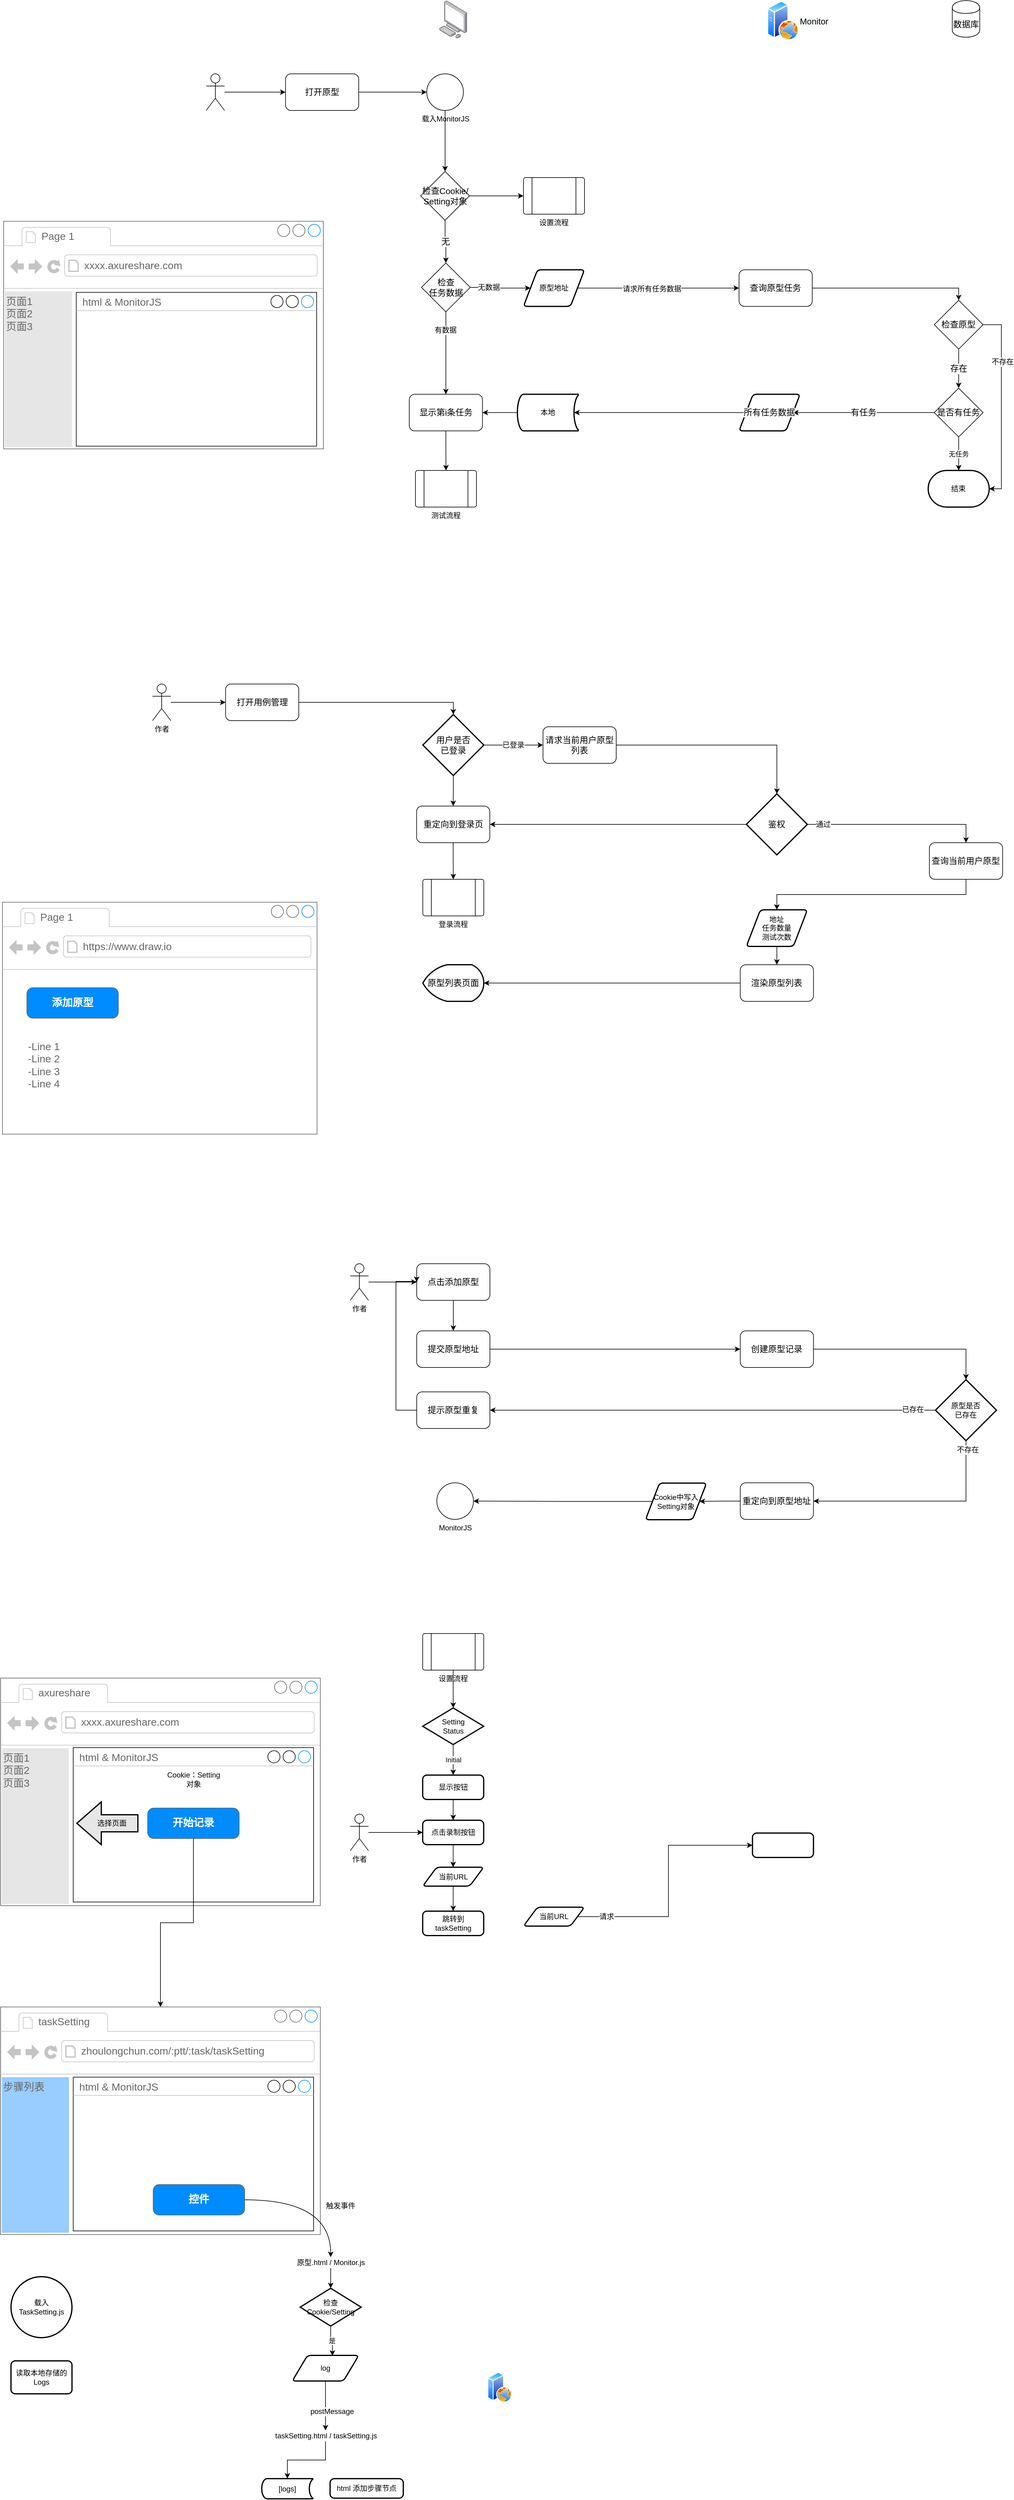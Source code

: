 <mxfile version="12.5.1" type="github">
  <diagram id="C5RBs43oDa-KdzZeNtuy" name="Page-1">
    <mxGraphModel dx="2191" dy="1253" grid="0" gridSize="10" guides="1" tooltips="1" connect="1" arrows="1" fold="1" page="0" pageScale="1" pageWidth="827" pageHeight="1169" math="0" shadow="0">
      <root>
        <mxCell id="WIyWlLk6GJQsqaUBKTNV-0"/>
        <mxCell id="WIyWlLk6GJQsqaUBKTNV-1" parent="WIyWlLk6GJQsqaUBKTNV-0"/>
        <mxCell id="ha692Ad3BDW9VeAkZd-o-27" value="无" style="edgeStyle=orthogonalEdgeStyle;rounded=0;orthogonalLoop=1;jettySize=auto;html=1;fontSize=14;verticalAlign=middle;exitX=0.5;exitY=1;exitDx=0;exitDy=0;entryX=0.5;entryY=0;entryDx=0;entryDy=0;" parent="WIyWlLk6GJQsqaUBKTNV-1" source="iFnzxoh912254irk8_Jz-30" target="ha692Ad3BDW9VeAkZd-o-42" edge="1">
          <mxGeometry relative="1" as="geometry">
            <mxPoint x="268" y="23" as="sourcePoint"/>
            <mxPoint x="448" y="40" as="targetPoint"/>
          </mxGeometry>
        </mxCell>
        <mxCell id="ha692Ad3BDW9VeAkZd-o-4" value="&lt;span style=&quot;white-space: normal ; background-color: rgb(248 , 249 , 250)&quot;&gt;Monitor&lt;/span&gt;" style="aspect=fixed;perimeter=ellipsePerimeter;html=1;align=left;shadow=0;dashed=0;spacingTop=3;image;image=img/lib/active_directory/web_server.svg;fontSize=14;labelPosition=right;verticalLabelPosition=middle;verticalAlign=middle;" parent="WIyWlLk6GJQsqaUBKTNV-1" vertex="1">
          <mxGeometry x="737.33" y="-310" width="52" height="65" as="geometry"/>
        </mxCell>
        <mxCell id="pKIPVdCca8L_tUWAXEWJ-16" style="edgeStyle=orthogonalEdgeStyle;rounded=0;orthogonalLoop=1;jettySize=auto;html=1;entryX=0;entryY=0.5;entryDx=0;entryDy=0;" parent="WIyWlLk6GJQsqaUBKTNV-1" source="ha692Ad3BDW9VeAkZd-o-7" target="ha692Ad3BDW9VeAkZd-o-34" edge="1">
          <mxGeometry relative="1" as="geometry"/>
        </mxCell>
        <mxCell id="ha692Ad3BDW9VeAkZd-o-7" value="" style="shape=umlActor;verticalLabelPosition=middle;labelBackgroundColor=#ffffff;verticalAlign=middle;html=1;outlineConnect=0;fontSize=14;align=left;labelPosition=right;" parent="WIyWlLk6GJQsqaUBKTNV-1" vertex="1">
          <mxGeometry x="-182" y="-190" width="30" height="60" as="geometry"/>
        </mxCell>
        <mxCell id="ha692Ad3BDW9VeAkZd-o-9" value="" style="points=[];aspect=fixed;html=1;align=center;shadow=0;dashed=0;image;image=img/lib/allied_telesis/computer_and_terminals/Personal_Computer.svg;fontSize=14;" parent="WIyWlLk6GJQsqaUBKTNV-1" vertex="1">
          <mxGeometry x="200" y="-310" width="45.6" height="61.8" as="geometry"/>
        </mxCell>
        <mxCell id="ha692Ad3BDW9VeAkZd-o-34" value="打开原型" style="rounded=1;whiteSpace=wrap;html=1;fontSize=14;align=center;" parent="WIyWlLk6GJQsqaUBKTNV-1" vertex="1">
          <mxGeometry x="-52" y="-190" width="120" height="60" as="geometry"/>
        </mxCell>
        <mxCell id="ha692Ad3BDW9VeAkZd-o-39" value="数据库" style="shape=cylinder;whiteSpace=wrap;html=1;boundedLbl=1;backgroundOutline=1;fontSize=14;align=center;" parent="WIyWlLk6GJQsqaUBKTNV-1" vertex="1">
          <mxGeometry x="1040.83" y="-310" width="45" height="60" as="geometry"/>
        </mxCell>
        <mxCell id="ha692Ad3BDW9VeAkZd-o-43" style="edgeStyle=orthogonalEdgeStyle;rounded=0;orthogonalLoop=1;jettySize=auto;html=1;fontSize=14;entryX=0;entryY=0.5;entryDx=0;entryDy=0;" parent="WIyWlLk6GJQsqaUBKTNV-1" source="ha692Ad3BDW9VeAkZd-o-42" target="pKIPVdCca8L_tUWAXEWJ-33" edge="1">
          <mxGeometry relative="1" as="geometry">
            <mxPoint x="317.706" y="159.941" as="targetPoint"/>
          </mxGeometry>
        </mxCell>
        <mxCell id="f4U-aHSmspJ2yvDxJjVy-3" value="无数据" style="text;html=1;align=center;verticalAlign=middle;resizable=0;points=[];labelBackgroundColor=#ffffff;" parent="ha692Ad3BDW9VeAkZd-o-43" vertex="1" connectable="0">
          <mxGeometry x="-0.888" y="3" relative="1" as="geometry">
            <mxPoint x="24.2" y="2.67" as="offset"/>
          </mxGeometry>
        </mxCell>
        <mxCell id="ha692Ad3BDW9VeAkZd-o-62" style="edgeStyle=orthogonalEdgeStyle;rounded=0;orthogonalLoop=1;jettySize=auto;html=1;exitX=0.5;exitY=1;exitDx=0;exitDy=0;entryX=0.5;entryY=0;entryDx=0;entryDy=0;fontSize=14;" parent="WIyWlLk6GJQsqaUBKTNV-1" source="ha692Ad3BDW9VeAkZd-o-42" target="ha692Ad3BDW9VeAkZd-o-59" edge="1">
          <mxGeometry relative="1" as="geometry"/>
        </mxCell>
        <mxCell id="f4U-aHSmspJ2yvDxJjVy-4" value="有数据" style="text;html=1;align=center;verticalAlign=middle;resizable=0;points=[];labelBackgroundColor=#ffffff;" parent="ha692Ad3BDW9VeAkZd-o-62" vertex="1" connectable="0">
          <mxGeometry x="-0.862" y="-2" relative="1" as="geometry">
            <mxPoint x="1.15" y="20.12" as="offset"/>
          </mxGeometry>
        </mxCell>
        <mxCell id="ha692Ad3BDW9VeAkZd-o-42" value="&lt;span style=&quot;white-space: normal&quot;&gt;检查&lt;br&gt;任务数据&lt;br&gt;&lt;/span&gt;" style="rhombus;whiteSpace=wrap;html=1;fontSize=14;align=center;" parent="WIyWlLk6GJQsqaUBKTNV-1" vertex="1">
          <mxGeometry x="170.8" y="120" width="80" height="80" as="geometry"/>
        </mxCell>
        <mxCell id="ha692Ad3BDW9VeAkZd-o-52" style="edgeStyle=orthogonalEdgeStyle;rounded=0;orthogonalLoop=1;jettySize=auto;html=1;entryX=0.5;entryY=0;entryDx=0;entryDy=0;fontSize=14;" parent="WIyWlLk6GJQsqaUBKTNV-1" source="ha692Ad3BDW9VeAkZd-o-45" target="ha692Ad3BDW9VeAkZd-o-49" edge="1">
          <mxGeometry relative="1" as="geometry"/>
        </mxCell>
        <mxCell id="ha692Ad3BDW9VeAkZd-o-45" value="查询原型任务" style="rounded=1;whiteSpace=wrap;html=1;fontSize=14;align=center;" parent="WIyWlLk6GJQsqaUBKTNV-1" vertex="1">
          <mxGeometry x="691.33" y="131.1" width="120" height="60" as="geometry"/>
        </mxCell>
        <mxCell id="ha692Ad3BDW9VeAkZd-o-53" value="存在" style="edgeStyle=orthogonalEdgeStyle;rounded=0;orthogonalLoop=1;jettySize=auto;html=1;exitX=0.5;exitY=1;exitDx=0;exitDy=0;entryX=0.5;entryY=0;entryDx=0;entryDy=0;fontSize=14;" parent="WIyWlLk6GJQsqaUBKTNV-1" source="ha692Ad3BDW9VeAkZd-o-49" target="ha692Ad3BDW9VeAkZd-o-50" edge="1">
          <mxGeometry relative="1" as="geometry"/>
        </mxCell>
        <mxCell id="fBS3rx0IFL2aga8KmdfZ-6" style="edgeStyle=orthogonalEdgeStyle;rounded=0;orthogonalLoop=1;jettySize=auto;html=1;entryX=1;entryY=0.5;entryDx=0;entryDy=0;entryPerimeter=0;exitX=1;exitY=0.5;exitDx=0;exitDy=0;" parent="WIyWlLk6GJQsqaUBKTNV-1" source="ha692Ad3BDW9VeAkZd-o-49" target="fBS3rx0IFL2aga8KmdfZ-5" edge="1">
          <mxGeometry relative="1" as="geometry"/>
        </mxCell>
        <mxCell id="iFnzxoh912254irk8_Jz-45" value="不存在" style="text;html=1;align=center;verticalAlign=middle;resizable=0;points=[];;labelBackgroundColor=#ffffff;" parent="fBS3rx0IFL2aga8KmdfZ-6" vertex="1" connectable="0">
          <mxGeometry x="-0.432" y="1" relative="1" as="geometry">
            <mxPoint as="offset"/>
          </mxGeometry>
        </mxCell>
        <mxCell id="ha692Ad3BDW9VeAkZd-o-49" value="检查原型" style="rhombus;whiteSpace=wrap;html=1;fontSize=14;align=center;" parent="WIyWlLk6GJQsqaUBKTNV-1" vertex="1">
          <mxGeometry x="1011.33" y="181.1" width="80" height="80" as="geometry"/>
        </mxCell>
        <mxCell id="ha692Ad3BDW9VeAkZd-o-54" value="有任务" style="edgeStyle=orthogonalEdgeStyle;rounded=0;orthogonalLoop=1;jettySize=auto;html=1;exitX=0;exitY=0.5;exitDx=0;exitDy=0;fontSize=14;entryX=1;entryY=0.5;entryDx=0;entryDy=0;" parent="WIyWlLk6GJQsqaUBKTNV-1" source="ha692Ad3BDW9VeAkZd-o-50" target="f4U-aHSmspJ2yvDxJjVy-7" edge="1">
          <mxGeometry relative="1" as="geometry">
            <mxPoint x="308" y="300" as="targetPoint"/>
          </mxGeometry>
        </mxCell>
        <mxCell id="fBS3rx0IFL2aga8KmdfZ-1" value="无任务" style="edgeStyle=orthogonalEdgeStyle;rounded=0;orthogonalLoop=1;jettySize=auto;html=1;exitX=0.5;exitY=1;exitDx=0;exitDy=0;entryX=0.5;entryY=0;entryDx=0;entryDy=0;entryPerimeter=0;" parent="WIyWlLk6GJQsqaUBKTNV-1" source="ha692Ad3BDW9VeAkZd-o-50" target="fBS3rx0IFL2aga8KmdfZ-5" edge="1">
          <mxGeometry relative="1" as="geometry">
            <mxPoint x="1041.33" y="500" as="targetPoint"/>
          </mxGeometry>
        </mxCell>
        <mxCell id="ha692Ad3BDW9VeAkZd-o-50" value="是否有任务" style="rhombus;whiteSpace=wrap;html=1;fontSize=14;align=center;" parent="WIyWlLk6GJQsqaUBKTNV-1" vertex="1">
          <mxGeometry x="1011.33" y="325.1" width="80" height="80" as="geometry"/>
        </mxCell>
        <mxCell id="ha692Ad3BDW9VeAkZd-o-63" style="edgeStyle=orthogonalEdgeStyle;rounded=0;orthogonalLoop=1;jettySize=auto;html=1;entryX=1;entryY=0.5;entryDx=0;entryDy=0;fontSize=14;exitX=0;exitY=0.5;exitDx=0;exitDy=0;exitPerimeter=0;" parent="WIyWlLk6GJQsqaUBKTNV-1" source="onLGL_vs-H9XNe-iX79h-8" target="ha692Ad3BDW9VeAkZd-o-59" edge="1">
          <mxGeometry relative="1" as="geometry">
            <mxPoint x="318" y="365" as="sourcePoint"/>
          </mxGeometry>
        </mxCell>
        <mxCell id="f4U-aHSmspJ2yvDxJjVy-14" style="edgeStyle=orthogonalEdgeStyle;rounded=0;orthogonalLoop=1;jettySize=auto;html=1;exitX=0.5;exitY=1;exitDx=0;exitDy=0;entryX=0.5;entryY=0;entryDx=0;entryDy=0;" parent="WIyWlLk6GJQsqaUBKTNV-1" source="ha692Ad3BDW9VeAkZd-o-59" target="f4U-aHSmspJ2yvDxJjVy-13" edge="1">
          <mxGeometry relative="1" as="geometry"/>
        </mxCell>
        <mxCell id="ha692Ad3BDW9VeAkZd-o-59" value="显示第i条任务" style="rounded=1;whiteSpace=wrap;html=1;fontSize=14;align=center;" parent="WIyWlLk6GJQsqaUBKTNV-1" vertex="1">
          <mxGeometry x="150.8" y="335.1" width="120" height="60" as="geometry"/>
        </mxCell>
        <mxCell id="f4U-aHSmspJ2yvDxJjVy-9" style="edgeStyle=orthogonalEdgeStyle;rounded=0;orthogonalLoop=1;jettySize=auto;html=1;exitX=0;exitY=0.5;exitDx=0;exitDy=0;entryX=0.93;entryY=0.5;entryDx=0;entryDy=0;entryPerimeter=0;" parent="WIyWlLk6GJQsqaUBKTNV-1" source="f4U-aHSmspJ2yvDxJjVy-7" target="onLGL_vs-H9XNe-iX79h-8" edge="1">
          <mxGeometry relative="1" as="geometry"/>
        </mxCell>
        <mxCell id="f4U-aHSmspJ2yvDxJjVy-7" value="&lt;span style=&quot;font-size: 14px ; background-color: rgb(255 , 255 , 255)&quot;&gt;所有任务数据&lt;/span&gt;" style="shape=parallelogram;html=1;strokeWidth=2;perimeter=parallelogramPerimeter;whiteSpace=wrap;rounded=1;arcSize=12;size=0.23;" parent="WIyWlLk6GJQsqaUBKTNV-1" vertex="1">
          <mxGeometry x="691.33" y="335.1" width="100" height="60" as="geometry"/>
        </mxCell>
        <mxCell id="pKIPVdCca8L_tUWAXEWJ-22" style="edgeStyle=orthogonalEdgeStyle;rounded=0;orthogonalLoop=1;jettySize=auto;html=1;entryX=0.5;entryY=0;entryDx=0;entryDy=0;entryPerimeter=0;" parent="WIyWlLk6GJQsqaUBKTNV-1" source="f4U-aHSmspJ2yvDxJjVy-10" target="pKIPVdCca8L_tUWAXEWJ-21" edge="1">
          <mxGeometry relative="1" as="geometry"/>
        </mxCell>
        <mxCell id="f4U-aHSmspJ2yvDxJjVy-10" value="打开用例管理" style="rounded=1;whiteSpace=wrap;html=1;fontSize=14;align=center;" parent="WIyWlLk6GJQsqaUBKTNV-1" vertex="1">
          <mxGeometry x="-150.29" y="810" width="120" height="60" as="geometry"/>
        </mxCell>
        <mxCell id="f4U-aHSmspJ2yvDxJjVy-13" value="测试流程" style="verticalLabelPosition=bottom;verticalAlign=top;html=1;shape=process;whiteSpace=wrap;rounded=1;size=0.14;arcSize=6;" parent="WIyWlLk6GJQsqaUBKTNV-1" vertex="1">
          <mxGeometry x="161" y="460" width="100" height="60" as="geometry"/>
        </mxCell>
        <mxCell id="f4U-aHSmspJ2yvDxJjVy-29" style="edgeStyle=orthogonalEdgeStyle;rounded=0;orthogonalLoop=1;jettySize=auto;html=1;exitX=0.5;exitY=1;exitDx=0;exitDy=0;" parent="WIyWlLk6GJQsqaUBKTNV-1" source="f4U-aHSmspJ2yvDxJjVy-25" target="pKIPVdCca8L_tUWAXEWJ-31" edge="1">
          <mxGeometry relative="1" as="geometry">
            <mxPoint x="310" y="1210" as="targetPoint"/>
          </mxGeometry>
        </mxCell>
        <mxCell id="f4U-aHSmspJ2yvDxJjVy-25" value="查询当前用户原型" style="rounded=1;whiteSpace=wrap;html=1;fontSize=14;align=center;" parent="WIyWlLk6GJQsqaUBKTNV-1" vertex="1">
          <mxGeometry x="1003.33" y="1070" width="120" height="60" as="geometry"/>
        </mxCell>
        <mxCell id="onLGL_vs-H9XNe-iX79h-9" style="edgeStyle=orthogonalEdgeStyle;rounded=0;orthogonalLoop=1;jettySize=auto;html=1;exitX=0.5;exitY=1;exitDx=0;exitDy=0;entryX=0.5;entryY=0;entryDx=0;entryDy=0;" parent="WIyWlLk6GJQsqaUBKTNV-1" source="f4U-aHSmspJ2yvDxJjVy-33" target="fBS3rx0IFL2aga8KmdfZ-8" edge="1">
          <mxGeometry relative="1" as="geometry"/>
        </mxCell>
        <mxCell id="f4U-aHSmspJ2yvDxJjVy-33" value="点击添加原型" style="rounded=1;whiteSpace=wrap;html=1;fontSize=14;align=center;" parent="WIyWlLk6GJQsqaUBKTNV-1" vertex="1">
          <mxGeometry x="163" y="1760" width="120" height="60" as="geometry"/>
        </mxCell>
        <mxCell id="fBS3rx0IFL2aga8KmdfZ-5" value="结束" style="strokeWidth=2;html=1;shape=mxgraph.flowchart.terminator;whiteSpace=wrap;" parent="WIyWlLk6GJQsqaUBKTNV-1" vertex="1">
          <mxGeometry x="1001.33" y="460" width="100" height="60" as="geometry"/>
        </mxCell>
        <mxCell id="onLGL_vs-H9XNe-iX79h-5" style="edgeStyle=orthogonalEdgeStyle;rounded=0;orthogonalLoop=1;jettySize=auto;html=1;exitX=1;exitY=0.5;exitDx=0;exitDy=0;entryX=0;entryY=0.5;entryDx=0;entryDy=0;" parent="WIyWlLk6GJQsqaUBKTNV-1" source="fBS3rx0IFL2aga8KmdfZ-8" target="onLGL_vs-H9XNe-iX79h-0" edge="1">
          <mxGeometry relative="1" as="geometry"/>
        </mxCell>
        <mxCell id="fBS3rx0IFL2aga8KmdfZ-8" value="提交原型地址" style="rounded=1;whiteSpace=wrap;html=1;fontSize=14;align=center;" parent="WIyWlLk6GJQsqaUBKTNV-1" vertex="1">
          <mxGeometry x="163.0" y="1870" width="120" height="60" as="geometry"/>
        </mxCell>
        <mxCell id="fBS3rx0IFL2aga8KmdfZ-16" style="edgeStyle=orthogonalEdgeStyle;rounded=0;orthogonalLoop=1;jettySize=auto;html=1;exitX=1;exitY=0.5;exitDx=0;exitDy=0;exitPerimeter=0;entryX=0.5;entryY=0;entryDx=0;entryDy=0;" parent="WIyWlLk6GJQsqaUBKTNV-1" source="fBS3rx0IFL2aga8KmdfZ-12" target="f4U-aHSmspJ2yvDxJjVy-25" edge="1">
          <mxGeometry relative="1" as="geometry"/>
        </mxCell>
        <mxCell id="wMg9EtpL3d8pkcXZaLs--2" value="通过" style="text;html=1;align=center;verticalAlign=middle;resizable=0;points=[];labelBackgroundColor=#ffffff;" parent="fBS3rx0IFL2aga8KmdfZ-16" vertex="1" connectable="0">
          <mxGeometry x="-0.824" relative="1" as="geometry">
            <mxPoint as="offset"/>
          </mxGeometry>
        </mxCell>
        <mxCell id="pKIPVdCca8L_tUWAXEWJ-27" style="edgeStyle=orthogonalEdgeStyle;rounded=0;orthogonalLoop=1;jettySize=auto;html=1;entryX=1;entryY=0.5;entryDx=0;entryDy=0;" parent="WIyWlLk6GJQsqaUBKTNV-1" source="fBS3rx0IFL2aga8KmdfZ-12" target="Lr8koPdXjLGiwVd777_s-1" edge="1">
          <mxGeometry relative="1" as="geometry"/>
        </mxCell>
        <mxCell id="fBS3rx0IFL2aga8KmdfZ-12" value="&lt;span style=&quot;font-size: 14px ; white-space: normal&quot;&gt;鉴权&lt;/span&gt;" style="strokeWidth=2;html=1;shape=mxgraph.flowchart.decision;whiteSpace=wrap;" parent="WIyWlLk6GJQsqaUBKTNV-1" vertex="1">
          <mxGeometry x="703.33" y="990" width="100" height="100" as="geometry"/>
        </mxCell>
        <mxCell id="fBS3rx0IFL2aga8KmdfZ-17" value="登录流程" style="verticalLabelPosition=bottom;verticalAlign=top;html=1;shape=process;whiteSpace=wrap;rounded=1;size=0.14;arcSize=6;" parent="WIyWlLk6GJQsqaUBKTNV-1" vertex="1">
          <mxGeometry x="173" y="1130" width="100" height="60" as="geometry"/>
        </mxCell>
        <mxCell id="Lr8koPdXjLGiwVd777_s-0" style="edgeStyle=orthogonalEdgeStyle;rounded=0;orthogonalLoop=1;jettySize=auto;html=1;exitX=0;exitY=0.5;exitDx=0;exitDy=0;entryX=1;entryY=0.5;entryDx=0;entryDy=0;entryPerimeter=0;" parent="WIyWlLk6GJQsqaUBKTNV-1" source="pKIPVdCca8L_tUWAXEWJ-30" target="pKIPVdCca8L_tUWAXEWJ-29" edge="1">
          <mxGeometry relative="1" as="geometry"/>
        </mxCell>
        <mxCell id="Lr8koPdXjLGiwVd777_s-2" style="edgeStyle=orthogonalEdgeStyle;rounded=0;orthogonalLoop=1;jettySize=auto;html=1;exitX=0.5;exitY=1;exitDx=0;exitDy=0;entryX=0.5;entryY=0;entryDx=0;entryDy=0;" parent="WIyWlLk6GJQsqaUBKTNV-1" source="Lr8koPdXjLGiwVd777_s-1" target="fBS3rx0IFL2aga8KmdfZ-17" edge="1">
          <mxGeometry relative="1" as="geometry">
            <mxPoint x="223.176" y="1070.529" as="targetPoint"/>
          </mxGeometry>
        </mxCell>
        <mxCell id="Lr8koPdXjLGiwVd777_s-1" value="重定向到登录页" style="rounded=1;whiteSpace=wrap;html=1;fontSize=14;align=center;" parent="WIyWlLk6GJQsqaUBKTNV-1" vertex="1">
          <mxGeometry x="162.8" y="1010" width="120" height="60" as="geometry"/>
        </mxCell>
        <mxCell id="Lr8koPdXjLGiwVd777_s-4" style="edgeStyle=orthogonalEdgeStyle;rounded=0;orthogonalLoop=1;jettySize=auto;html=1;entryX=0;entryY=0.5;entryDx=0;entryDy=0;" parent="WIyWlLk6GJQsqaUBKTNV-1" source="Lr8koPdXjLGiwVd777_s-3" target="f4U-aHSmspJ2yvDxJjVy-10" edge="1">
          <mxGeometry relative="1" as="geometry"/>
        </mxCell>
        <mxCell id="Lr8koPdXjLGiwVd777_s-3" value="作者" style="shape=umlActor;verticalLabelPosition=bottom;labelBackgroundColor=#ffffff;verticalAlign=top;html=1;outlineConnect=0;" parent="WIyWlLk6GJQsqaUBKTNV-1" vertex="1">
          <mxGeometry x="-270" y="810" width="30" height="60" as="geometry"/>
        </mxCell>
        <mxCell id="Lr8koPdXjLGiwVd777_s-6" style="edgeStyle=orthogonalEdgeStyle;rounded=0;orthogonalLoop=1;jettySize=auto;html=1;entryX=0;entryY=0.5;entryDx=0;entryDy=0;" parent="WIyWlLk6GJQsqaUBKTNV-1" source="Lr8koPdXjLGiwVd777_s-5" target="f4U-aHSmspJ2yvDxJjVy-33" edge="1">
          <mxGeometry relative="1" as="geometry"/>
        </mxCell>
        <mxCell id="Lr8koPdXjLGiwVd777_s-5" value="作者" style="shape=umlActor;verticalLabelPosition=bottom;labelBackgroundColor=#ffffff;verticalAlign=top;html=1;outlineConnect=0;" parent="WIyWlLk6GJQsqaUBKTNV-1" vertex="1">
          <mxGeometry x="54" y="1760" width="30" height="60" as="geometry"/>
        </mxCell>
        <mxCell id="onLGL_vs-H9XNe-iX79h-4" style="edgeStyle=orthogonalEdgeStyle;rounded=0;orthogonalLoop=1;jettySize=auto;html=1;" parent="WIyWlLk6GJQsqaUBKTNV-1" source="onLGL_vs-H9XNe-iX79h-0" target="onLGL_vs-H9XNe-iX79h-3" edge="1">
          <mxGeometry relative="1" as="geometry"/>
        </mxCell>
        <mxCell id="onLGL_vs-H9XNe-iX79h-0" value="创建原型记录" style="rounded=1;whiteSpace=wrap;html=1;fontSize=14;align=center;" parent="WIyWlLk6GJQsqaUBKTNV-1" vertex="1">
          <mxGeometry x="693.33" y="1870" width="120" height="60" as="geometry"/>
        </mxCell>
        <mxCell id="pKIPVdCca8L_tUWAXEWJ-7" style="edgeStyle=orthogonalEdgeStyle;rounded=0;orthogonalLoop=1;jettySize=auto;html=1;entryX=1;entryY=0.5;entryDx=0;entryDy=0;entryPerimeter=0;" parent="WIyWlLk6GJQsqaUBKTNV-1" source="iFnzxoh912254irk8_Jz-49" target="iFnzxoh912254irk8_Jz-54" edge="1">
          <mxGeometry relative="1" as="geometry">
            <mxPoint x="262" y="2114" as="targetPoint"/>
          </mxGeometry>
        </mxCell>
        <mxCell id="onLGL_vs-H9XNe-iX79h-1" value="重定向到原型地址" style="rounded=1;whiteSpace=wrap;html=1;fontSize=14;align=center;" parent="WIyWlLk6GJQsqaUBKTNV-1" vertex="1">
          <mxGeometry x="693.33" y="2119" width="120" height="60" as="geometry"/>
        </mxCell>
        <mxCell id="onLGL_vs-H9XNe-iX79h-10" style="edgeStyle=orthogonalEdgeStyle;rounded=0;orthogonalLoop=1;jettySize=auto;html=1;exitX=0.5;exitY=1;exitDx=0;exitDy=0;exitPerimeter=0;entryX=1;entryY=0.5;entryDx=0;entryDy=0;" parent="WIyWlLk6GJQsqaUBKTNV-1" source="onLGL_vs-H9XNe-iX79h-3" target="onLGL_vs-H9XNe-iX79h-1" edge="1">
          <mxGeometry relative="1" as="geometry"/>
        </mxCell>
        <mxCell id="iFnzxoh912254irk8_Jz-65" value="不存在" style="text;html=1;align=center;verticalAlign=middle;resizable=0;points=[];;labelBackgroundColor=#ffffff;" parent="onLGL_vs-H9XNe-iX79h-10" vertex="1" connectable="0">
          <mxGeometry x="-0.916" y="2" relative="1" as="geometry">
            <mxPoint as="offset"/>
          </mxGeometry>
        </mxCell>
        <mxCell id="onLGL_vs-H9XNe-iX79h-11" style="edgeStyle=orthogonalEdgeStyle;rounded=0;orthogonalLoop=1;jettySize=auto;html=1;exitX=0;exitY=0.5;exitDx=0;exitDy=0;exitPerimeter=0;entryX=1;entryY=0.5;entryDx=0;entryDy=0;" parent="WIyWlLk6GJQsqaUBKTNV-1" source="onLGL_vs-H9XNe-iX79h-3" target="pKIPVdCca8L_tUWAXEWJ-0" edge="1">
          <mxGeometry relative="1" as="geometry">
            <mxPoint x="360" y="2050" as="targetPoint"/>
          </mxGeometry>
        </mxCell>
        <mxCell id="iFnzxoh912254irk8_Jz-63" value="已存在" style="text;html=1;align=center;verticalAlign=middle;resizable=0;points=[];;labelBackgroundColor=#ffffff;" parent="onLGL_vs-H9XNe-iX79h-11" vertex="1" connectable="0">
          <mxGeometry x="-0.67" y="2" relative="1" as="geometry">
            <mxPoint x="83" y="-3" as="offset"/>
          </mxGeometry>
        </mxCell>
        <mxCell id="onLGL_vs-H9XNe-iX79h-3" value="原型是否&lt;br&gt;已存在" style="strokeWidth=2;html=1;shape=mxgraph.flowchart.decision;whiteSpace=wrap;" parent="WIyWlLk6GJQsqaUBKTNV-1" vertex="1">
          <mxGeometry x="1013.33" y="1950" width="100" height="100" as="geometry"/>
        </mxCell>
        <mxCell id="onLGL_vs-H9XNe-iX79h-8" value="本地" style="strokeWidth=2;html=1;shape=mxgraph.flowchart.stored_data;whiteSpace=wrap;" parent="WIyWlLk6GJQsqaUBKTNV-1" vertex="1">
          <mxGeometry x="328" y="335.1" width="100" height="60" as="geometry"/>
        </mxCell>
        <mxCell id="iFnzxoh912254irk8_Jz-67" style="edgeStyle=orthogonalEdgeStyle;rounded=0;orthogonalLoop=1;jettySize=auto;html=1;entryX=0;entryY=0.5;entryDx=0;entryDy=0;" parent="WIyWlLk6GJQsqaUBKTNV-1" source="pKIPVdCca8L_tUWAXEWJ-0" target="f4U-aHSmspJ2yvDxJjVy-33" edge="1">
          <mxGeometry relative="1" as="geometry">
            <Array as="points">
              <mxPoint x="129" y="2000"/>
              <mxPoint x="129" y="1789"/>
            </Array>
          </mxGeometry>
        </mxCell>
        <mxCell id="pKIPVdCca8L_tUWAXEWJ-0" value="提示原型重复" style="rounded=1;whiteSpace=wrap;html=1;fontSize=14;align=center;" parent="WIyWlLk6GJQsqaUBKTNV-1" vertex="1">
          <mxGeometry x="163" y="1970" width="120" height="60" as="geometry"/>
        </mxCell>
        <mxCell id="pKIPVdCca8L_tUWAXEWJ-26" style="edgeStyle=orthogonalEdgeStyle;rounded=0;orthogonalLoop=1;jettySize=auto;html=1;exitX=1;exitY=0.5;exitDx=0;exitDy=0;entryX=0.5;entryY=0;entryDx=0;entryDy=0;entryPerimeter=0;" parent="WIyWlLk6GJQsqaUBKTNV-1" source="pKIPVdCca8L_tUWAXEWJ-17" target="fBS3rx0IFL2aga8KmdfZ-12" edge="1">
          <mxGeometry relative="1" as="geometry"/>
        </mxCell>
        <mxCell id="pKIPVdCca8L_tUWAXEWJ-17" value="请求当前用户原型列表" style="rounded=1;whiteSpace=wrap;html=1;fontSize=14;align=center;" parent="WIyWlLk6GJQsqaUBKTNV-1" vertex="1">
          <mxGeometry x="370" y="880" width="120" height="60" as="geometry"/>
        </mxCell>
        <mxCell id="pKIPVdCca8L_tUWAXEWJ-23" style="edgeStyle=orthogonalEdgeStyle;rounded=0;orthogonalLoop=1;jettySize=auto;html=1;exitX=1;exitY=0.5;exitDx=0;exitDy=0;exitPerimeter=0;entryX=0;entryY=0.5;entryDx=0;entryDy=0;" parent="WIyWlLk6GJQsqaUBKTNV-1" source="pKIPVdCca8L_tUWAXEWJ-21" target="pKIPVdCca8L_tUWAXEWJ-17" edge="1">
          <mxGeometry relative="1" as="geometry"/>
        </mxCell>
        <mxCell id="pKIPVdCca8L_tUWAXEWJ-24" value="已登录" style="text;html=1;align=center;verticalAlign=middle;resizable=0;points=[];labelBackgroundColor=#ffffff;" parent="pKIPVdCca8L_tUWAXEWJ-23" vertex="1" connectable="0">
          <mxGeometry x="0.171" relative="1" as="geometry">
            <mxPoint x="-9.71" y="-0.53" as="offset"/>
          </mxGeometry>
        </mxCell>
        <mxCell id="pKIPVdCca8L_tUWAXEWJ-25" style="edgeStyle=orthogonalEdgeStyle;rounded=0;orthogonalLoop=1;jettySize=auto;html=1;exitX=0.5;exitY=1;exitDx=0;exitDy=0;exitPerimeter=0;entryX=0.5;entryY=0;entryDx=0;entryDy=0;" parent="WIyWlLk6GJQsqaUBKTNV-1" source="pKIPVdCca8L_tUWAXEWJ-21" target="Lr8koPdXjLGiwVd777_s-1" edge="1">
          <mxGeometry relative="1" as="geometry"/>
        </mxCell>
        <mxCell id="pKIPVdCca8L_tUWAXEWJ-21" value="&lt;span style=&quot;font-size: 14px ; white-space: normal&quot;&gt;用户是否&lt;br&gt;已登录&lt;/span&gt;" style="strokeWidth=2;html=1;shape=mxgraph.flowchart.decision;whiteSpace=wrap;" parent="WIyWlLk6GJQsqaUBKTNV-1" vertex="1">
          <mxGeometry x="173" y="860" width="100" height="100" as="geometry"/>
        </mxCell>
        <mxCell id="pKIPVdCca8L_tUWAXEWJ-29" value="&lt;span style=&quot;font-size: 14px ; white-space: normal ; background-color: rgb(248 , 249 , 250)&quot;&gt;原型列表页面&lt;/span&gt;" style="strokeWidth=2;html=1;shape=mxgraph.flowchart.display;whiteSpace=wrap;rotation=0;" parent="WIyWlLk6GJQsqaUBKTNV-1" vertex="1">
          <mxGeometry x="173" y="1270" width="100" height="60" as="geometry"/>
        </mxCell>
        <mxCell id="pKIPVdCca8L_tUWAXEWJ-30" value="渲染原型列表" style="rounded=1;whiteSpace=wrap;html=1;fontSize=14;align=center;" parent="WIyWlLk6GJQsqaUBKTNV-1" vertex="1">
          <mxGeometry x="693.33" y="1270" width="120" height="60" as="geometry"/>
        </mxCell>
        <mxCell id="pKIPVdCca8L_tUWAXEWJ-32" value="" style="edgeStyle=orthogonalEdgeStyle;rounded=0;orthogonalLoop=1;jettySize=auto;html=1;" parent="WIyWlLk6GJQsqaUBKTNV-1" source="pKIPVdCca8L_tUWAXEWJ-31" target="pKIPVdCca8L_tUWAXEWJ-30" edge="1">
          <mxGeometry relative="1" as="geometry"/>
        </mxCell>
        <mxCell id="pKIPVdCca8L_tUWAXEWJ-31" value="地址&lt;br&gt;任务数量&lt;br&gt;测试次数" style="shape=parallelogram;html=1;strokeWidth=2;perimeter=parallelogramPerimeter;whiteSpace=wrap;rounded=1;arcSize=12;size=0.23;" parent="WIyWlLk6GJQsqaUBKTNV-1" vertex="1">
          <mxGeometry x="703.33" y="1180" width="100" height="60" as="geometry"/>
        </mxCell>
        <mxCell id="pKIPVdCca8L_tUWAXEWJ-35" style="edgeStyle=orthogonalEdgeStyle;rounded=0;orthogonalLoop=1;jettySize=auto;html=1;entryX=0;entryY=0.5;entryDx=0;entryDy=0;" parent="WIyWlLk6GJQsqaUBKTNV-1" source="pKIPVdCca8L_tUWAXEWJ-33" target="ha692Ad3BDW9VeAkZd-o-45" edge="1">
          <mxGeometry relative="1" as="geometry"/>
        </mxCell>
        <mxCell id="pKIPVdCca8L_tUWAXEWJ-36" value="请求所有任务数据" style="text;align=center;verticalAlign=middle;resizable=0;points=[];labelBackgroundColor=#ffffff;" parent="pKIPVdCca8L_tUWAXEWJ-35" vertex="1" connectable="0">
          <mxGeometry x="-0.446" y="1" relative="1" as="geometry">
            <mxPoint x="48.46" y="1.1" as="offset"/>
          </mxGeometry>
        </mxCell>
        <mxCell id="pKIPVdCca8L_tUWAXEWJ-33" value="原型地址" style="shape=parallelogram;html=1;strokeWidth=2;perimeter=parallelogramPerimeter;whiteSpace=wrap;rounded=1;arcSize=12;size=0.23;" parent="WIyWlLk6GJQsqaUBKTNV-1" vertex="1">
          <mxGeometry x="338" y="131.1" width="100" height="60" as="geometry"/>
        </mxCell>
        <mxCell id="iFnzxoh912254irk8_Jz-0" value="" style="strokeWidth=1;shadow=0;dashed=0;align=center;html=1;shape=mxgraph.mockup.containers.browserWindow;rSize=0;strokeColor=#666666;strokeColor2=#008cff;strokeColor3=#c4c4c4;mainText=,;recursiveResize=0;" parent="WIyWlLk6GJQsqaUBKTNV-1" vertex="1">
          <mxGeometry x="-519" y="2439" width="524" height="373" as="geometry"/>
        </mxCell>
        <mxCell id="iFnzxoh912254irk8_Jz-1" value="axureshare" style="strokeWidth=1;shadow=0;dashed=0;align=center;html=1;shape=mxgraph.mockup.containers.anchor;fontSize=17;fontColor=#666666;align=left;" parent="iFnzxoh912254irk8_Jz-0" vertex="1">
          <mxGeometry x="60" y="12" width="110" height="26" as="geometry"/>
        </mxCell>
        <mxCell id="iFnzxoh912254irk8_Jz-2" value="xxxx.axureshare.com" style="strokeWidth=1;shadow=0;dashed=0;align=center;html=1;shape=mxgraph.mockup.containers.anchor;rSize=0;fontSize=17;fontColor=#666666;align=left;" parent="iFnzxoh912254irk8_Jz-0" vertex="1">
          <mxGeometry x="130" y="60" width="248" height="25.79" as="geometry"/>
        </mxCell>
        <mxCell id="iFnzxoh912254irk8_Jz-8" value="页面1&lt;br&gt;页面2&lt;br&gt;页面3" style="strokeWidth=1;shadow=0;dashed=0;align=center;html=1;shape=mxgraph.mockup.text.bulletedList;textColor=#666666;mainText=,,,,;textSize=17;bulletStyle=none;strokeColor=none;fillColor=#E6E6E6;align=left;verticalAlign=top;fontSize=17;fontColor=#666666;" parent="iFnzxoh912254irk8_Jz-0" vertex="1">
          <mxGeometry x="2" y="115" width="110" height="255" as="geometry"/>
        </mxCell>
        <mxCell id="iFnzxoh912254irk8_Jz-68" value="html &amp;amp; MonitorJS" style="strokeWidth=1;shadow=0;dashed=0;align=center;html=1;shape=mxgraph.mockup.containers.window;align=left;verticalAlign=top;spacingLeft=8;strokeColor2=#008cff;strokeColor3=#c4c4c4;fontColor=#666666;mainText=;fontSize=17;labelBackgroundColor=none;fillColor=#FFFFFF;" parent="iFnzxoh912254irk8_Jz-0" vertex="1">
          <mxGeometry x="119" y="114" width="394" height="253" as="geometry"/>
        </mxCell>
        <mxCell id="iFnzxoh912254irk8_Jz-12" value="" style="verticalLabelPosition=bottom;verticalAlign=top;html=1;strokeWidth=2;shape=mxgraph.arrows2.arrow;dy=0.6;dx=40;notch=0;fillColor=#E6E6E6;rotation=-180;" parent="iFnzxoh912254irk8_Jz-0" vertex="1">
          <mxGeometry x="125" y="203" width="100" height="70" as="geometry"/>
        </mxCell>
        <mxCell id="iFnzxoh912254irk8_Jz-69" value="开始记录" style="strokeWidth=1;shadow=0;dashed=0;align=center;html=1;shape=mxgraph.mockup.buttons.button;strokeColor=#666666;fontColor=#ffffff;mainText=;buttonStyle=round;fontSize=17;fontStyle=1;fillColor=#008cff;whiteSpace=wrap;" parent="iFnzxoh912254irk8_Jz-0" vertex="1">
          <mxGeometry x="241" y="213" width="150" height="50" as="geometry"/>
        </mxCell>
        <mxCell id="iFnzxoh912254irk8_Jz-87" value="选择页面" style="text;html=1;align=center;verticalAlign=middle;resizable=0;points=[];;autosize=1;" parent="iFnzxoh912254irk8_Jz-0" vertex="1">
          <mxGeometry x="153" y="229" width="58" height="18" as="geometry"/>
        </mxCell>
        <mxCell id="kSCPA_SWxrOk31-2P-y3-11" value="Cookie：&lt;span style=&quot;white-space: normal&quot;&gt;Setting对象&lt;/span&gt;" style="text;html=1;align=center;verticalAlign=middle;resizable=0;points=[];autosize=1;" parent="iFnzxoh912254irk8_Jz-0" vertex="1">
          <mxGeometry x="255.5" y="157" width="121" height="18" as="geometry"/>
        </mxCell>
        <mxCell id="iFnzxoh912254irk8_Jz-16" value="" style="strokeWidth=1;shadow=0;dashed=0;align=center;html=1;shape=mxgraph.mockup.containers.browserWindow;rSize=0;strokeColor=#666666;strokeColor2=#008cff;strokeColor3=#c4c4c4;mainText=,;recursiveResize=0;fillColor=#FFFFFF;" parent="WIyWlLk6GJQsqaUBKTNV-1" vertex="1">
          <mxGeometry x="-516" y="1167.67" width="515.67" height="380" as="geometry"/>
        </mxCell>
        <mxCell id="iFnzxoh912254irk8_Jz-17" value="Page 1" style="strokeWidth=1;shadow=0;dashed=0;align=center;html=1;shape=mxgraph.mockup.containers.anchor;fontSize=17;fontColor=#666666;align=left;" parent="iFnzxoh912254irk8_Jz-16" vertex="1">
          <mxGeometry x="60" y="12" width="110" height="26" as="geometry"/>
        </mxCell>
        <mxCell id="iFnzxoh912254irk8_Jz-18" value="https://www.draw.io" style="strokeWidth=1;shadow=0;dashed=0;align=center;html=1;shape=mxgraph.mockup.containers.anchor;rSize=0;fontSize=17;fontColor=#666666;align=left;" parent="iFnzxoh912254irk8_Jz-16" vertex="1">
          <mxGeometry x="130" y="60" width="250" height="26" as="geometry"/>
        </mxCell>
        <mxCell id="iFnzxoh912254irk8_Jz-19" value="添加原型" style="strokeWidth=1;shadow=0;dashed=0;align=center;html=1;shape=mxgraph.mockup.buttons.button;strokeColor=#666666;fontColor=#ffffff;mainText=;buttonStyle=round;fontSize=17;fontStyle=1;fillColor=#008cff;whiteSpace=wrap;" parent="iFnzxoh912254irk8_Jz-16" vertex="1">
          <mxGeometry x="40" y="140" width="150" height="50" as="geometry"/>
        </mxCell>
        <mxCell id="iFnzxoh912254irk8_Jz-20" value="-Line 1&#xa;-Line 2&#xa;-Line 3&#xa;-Line 4" style="strokeWidth=1;shadow=0;dashed=0;align=center;html=1;shape=mxgraph.mockup.text.bulletedList;textColor=#666666;mainText=,,,,;textSize=17;bulletStyle=none;strokeColor=none;fillColor=none;align=left;verticalAlign=top;fontSize=17;fontColor=#666666;" parent="iFnzxoh912254irk8_Jz-16" vertex="1">
          <mxGeometry x="40" y="220" width="150" height="135" as="geometry"/>
        </mxCell>
        <mxCell id="iFnzxoh912254irk8_Jz-30" value="检查Cookie/&lt;br&gt;Setting对象" style="rhombus;whiteSpace=wrap;html=1;fontSize=14;align=center;" parent="WIyWlLk6GJQsqaUBKTNV-1" vertex="1">
          <mxGeometry x="169.5" y="-30" width="80" height="80" as="geometry"/>
        </mxCell>
        <mxCell id="iFnzxoh912254irk8_Jz-31" style="edgeStyle=orthogonalEdgeStyle;rounded=0;orthogonalLoop=1;jettySize=auto;html=1;fontSize=14;verticalAlign=middle;exitX=0.5;exitY=1;exitDx=0;exitDy=0;entryX=0.5;entryY=0;entryDx=0;entryDy=0;exitPerimeter=0;" parent="WIyWlLk6GJQsqaUBKTNV-1" source="iFnzxoh912254irk8_Jz-46" target="iFnzxoh912254irk8_Jz-30" edge="1">
          <mxGeometry relative="1" as="geometry">
            <mxPoint x="-42.588" y="-49.941" as="sourcePoint"/>
            <mxPoint x="210.353" y="110.059" as="targetPoint"/>
          </mxGeometry>
        </mxCell>
        <mxCell id="iFnzxoh912254irk8_Jz-33" value="设置流程" style="verticalLabelPosition=bottom;verticalAlign=top;html=1;shape=process;whiteSpace=wrap;rounded=1;size=0.14;arcSize=6;" parent="WIyWlLk6GJQsqaUBKTNV-1" vertex="1">
          <mxGeometry x="338" y="-20" width="100" height="60" as="geometry"/>
        </mxCell>
        <mxCell id="iFnzxoh912254irk8_Jz-40" style="edgeStyle=orthogonalEdgeStyle;rounded=0;orthogonalLoop=1;jettySize=auto;html=1;entryX=0;entryY=0.5;entryDx=0;entryDy=0;exitX=1;exitY=0.5;exitDx=0;exitDy=0;" parent="WIyWlLk6GJQsqaUBKTNV-1" source="iFnzxoh912254irk8_Jz-30" target="iFnzxoh912254irk8_Jz-33" edge="1">
          <mxGeometry relative="1" as="geometry">
            <mxPoint x="417.667" y="9.333" as="sourcePoint"/>
          </mxGeometry>
        </mxCell>
        <mxCell id="iFnzxoh912254irk8_Jz-46" value="载入MonitorJS" style="verticalLabelPosition=bottom;verticalAlign=top;html=1;shape=mxgraph.flowchart.on-page_reference;fillColor=#FFFFFF;" parent="WIyWlLk6GJQsqaUBKTNV-1" vertex="1">
          <mxGeometry x="179.5" y="-190" width="60" height="60" as="geometry"/>
        </mxCell>
        <mxCell id="iFnzxoh912254irk8_Jz-47" style="edgeStyle=orthogonalEdgeStyle;rounded=0;orthogonalLoop=1;jettySize=auto;html=1;fontSize=14;verticalAlign=middle;exitX=1;exitY=0.5;exitDx=0;exitDy=0;entryX=0;entryY=0.5;entryDx=0;entryDy=0;entryPerimeter=0;" parent="WIyWlLk6GJQsqaUBKTNV-1" source="ha692Ad3BDW9VeAkZd-o-34" target="iFnzxoh912254irk8_Jz-46" edge="1">
          <mxGeometry relative="1" as="geometry">
            <mxPoint x="-72" y="-170.118" as="sourcePoint"/>
            <mxPoint x="209.176" y="-30.118" as="targetPoint"/>
          </mxGeometry>
        </mxCell>
        <mxCell id="iFnzxoh912254irk8_Jz-49" value="Cookie中写入&lt;br&gt;Setting对象" style="shape=parallelogram;html=1;strokeWidth=2;perimeter=parallelogramPerimeter;whiteSpace=wrap;rounded=1;arcSize=12;size=0.23;fillColor=#FFFFFF;" parent="WIyWlLk6GJQsqaUBKTNV-1" vertex="1">
          <mxGeometry x="538" y="2119.5" width="100" height="60" as="geometry"/>
        </mxCell>
        <mxCell id="iFnzxoh912254irk8_Jz-50" style="edgeStyle=orthogonalEdgeStyle;rounded=0;orthogonalLoop=1;jettySize=auto;html=1;entryX=1;entryY=0.5;entryDx=0;entryDy=0;" parent="WIyWlLk6GJQsqaUBKTNV-1" source="onLGL_vs-H9XNe-iX79h-1" target="iFnzxoh912254irk8_Jz-49" edge="1">
          <mxGeometry relative="1" as="geometry">
            <mxPoint x="693.33" y="2113.412" as="sourcePoint"/>
            <mxPoint x="261.176" y="2113.412" as="targetPoint"/>
          </mxGeometry>
        </mxCell>
        <mxCell id="iFnzxoh912254irk8_Jz-54" value="MonitorJS" style="verticalLabelPosition=bottom;verticalAlign=top;html=1;shape=mxgraph.flowchart.on-page_reference;fillColor=#FFFFFF;" parent="WIyWlLk6GJQsqaUBKTNV-1" vertex="1">
          <mxGeometry x="196" y="2119" width="60" height="60" as="geometry"/>
        </mxCell>
        <mxCell id="iFnzxoh912254irk8_Jz-70" value="" style="strokeWidth=1;shadow=0;dashed=0;align=center;html=1;shape=mxgraph.mockup.containers.browserWindow;rSize=0;strokeColor=#666666;strokeColor2=#008cff;strokeColor3=#c4c4c4;mainText=,;recursiveResize=0;" parent="WIyWlLk6GJQsqaUBKTNV-1" vertex="1">
          <mxGeometry x="-514" y="51.67" width="524" height="373" as="geometry"/>
        </mxCell>
        <mxCell id="iFnzxoh912254irk8_Jz-71" value="Page 1" style="strokeWidth=1;shadow=0;dashed=0;align=center;html=1;shape=mxgraph.mockup.containers.anchor;fontSize=17;fontColor=#666666;align=left;" parent="iFnzxoh912254irk8_Jz-70" vertex="1">
          <mxGeometry x="60" y="12" width="110" height="26" as="geometry"/>
        </mxCell>
        <mxCell id="iFnzxoh912254irk8_Jz-72" value="xxxx.axureshare.com" style="strokeWidth=1;shadow=0;dashed=0;align=center;html=1;shape=mxgraph.mockup.containers.anchor;rSize=0;fontSize=17;fontColor=#666666;align=left;" parent="iFnzxoh912254irk8_Jz-70" vertex="1">
          <mxGeometry x="130" y="60" width="248" height="25.79" as="geometry"/>
        </mxCell>
        <mxCell id="iFnzxoh912254irk8_Jz-73" value="页面1&lt;br&gt;页面2&lt;br&gt;页面3" style="strokeWidth=1;shadow=0;dashed=0;align=center;html=1;shape=mxgraph.mockup.text.bulletedList;textColor=#666666;mainText=,,,,;textSize=17;bulletStyle=none;strokeColor=none;fillColor=#E6E6E6;align=left;verticalAlign=top;fontSize=17;fontColor=#666666;" parent="iFnzxoh912254irk8_Jz-70" vertex="1">
          <mxGeometry x="2" y="115" width="110" height="255" as="geometry"/>
        </mxCell>
        <mxCell id="iFnzxoh912254irk8_Jz-77" value="html &amp;amp; MonitorJS" style="strokeWidth=1;shadow=0;dashed=0;align=center;html=1;shape=mxgraph.mockup.containers.window;align=left;verticalAlign=top;spacingLeft=8;strokeColor2=#008cff;strokeColor3=#c4c4c4;fontColor=#666666;mainText=;fontSize=17;labelBackgroundColor=none;fillColor=#FFFFFF;" parent="iFnzxoh912254irk8_Jz-70" vertex="1">
          <mxGeometry x="119" y="116.5" width="394" height="252" as="geometry"/>
        </mxCell>
        <mxCell id="iFnzxoh912254irk8_Jz-81" style="edgeStyle=orthogonalEdgeStyle;rounded=0;orthogonalLoop=1;jettySize=auto;html=1;exitX=0.5;exitY=1;exitDx=0;exitDy=0;entryX=0.5;entryY=0;entryDx=0;entryDy=0;entryPerimeter=0;" parent="WIyWlLk6GJQsqaUBKTNV-1" source="iFnzxoh912254irk8_Jz-78" target="iFnzxoh912254irk8_Jz-80" edge="1">
          <mxGeometry relative="1" as="geometry"/>
        </mxCell>
        <mxCell id="iFnzxoh912254irk8_Jz-78" value="设置流程" style="verticalLabelPosition=bottom;verticalAlign=top;html=1;shape=process;whiteSpace=wrap;rounded=1;size=0.14;arcSize=6;" parent="WIyWlLk6GJQsqaUBKTNV-1" vertex="1">
          <mxGeometry x="172.8" y="2366" width="100" height="60" as="geometry"/>
        </mxCell>
        <mxCell id="iFnzxoh912254irk8_Jz-80" value="Setting&lt;br&gt;Status" style="strokeWidth=2;html=1;shape=mxgraph.flowchart.decision;whiteSpace=wrap;fillColor=#FFFFFF;align=center;" parent="WIyWlLk6GJQsqaUBKTNV-1" vertex="1">
          <mxGeometry x="172.8" y="2488" width="100" height="60" as="geometry"/>
        </mxCell>
        <mxCell id="iFnzxoh912254irk8_Jz-88" style="edgeStyle=orthogonalEdgeStyle;rounded=0;orthogonalLoop=1;jettySize=auto;html=1;exitX=0.5;exitY=1;exitDx=0;exitDy=0;entryX=0.5;entryY=0;entryDx=0;entryDy=0;" parent="WIyWlLk6GJQsqaUBKTNV-1" source="iFnzxoh912254irk8_Jz-83" target="iFnzxoh912254irk8_Jz-86" edge="1">
          <mxGeometry relative="1" as="geometry"/>
        </mxCell>
        <mxCell id="iFnzxoh912254irk8_Jz-83" value="显示按钮" style="rounded=1;whiteSpace=wrap;html=1;absoluteArcSize=1;arcSize=14;strokeWidth=2;fillColor=#FFFFFF;align=center;" parent="WIyWlLk6GJQsqaUBKTNV-1" vertex="1">
          <mxGeometry x="172.8" y="2598" width="100" height="40" as="geometry"/>
        </mxCell>
        <mxCell id="iFnzxoh912254irk8_Jz-84" value="Initial" style="edgeStyle=orthogonalEdgeStyle;rounded=0;orthogonalLoop=1;jettySize=auto;html=1;exitX=0.5;exitY=1;exitDx=0;exitDy=0;exitPerimeter=0;" parent="WIyWlLk6GJQsqaUBKTNV-1" source="iFnzxoh912254irk8_Jz-80" target="iFnzxoh912254irk8_Jz-83" edge="1">
          <mxGeometry x="0.008" relative="1" as="geometry">
            <mxPoint x="222.624" y="2543.059" as="sourcePoint"/>
            <mxPoint x="-151.494" y="2730" as="targetPoint"/>
            <mxPoint as="offset"/>
          </mxGeometry>
        </mxCell>
        <mxCell id="iFnzxoh912254irk8_Jz-99" style="edgeStyle=orthogonalEdgeStyle;rounded=0;orthogonalLoop=1;jettySize=auto;html=1;entryX=0.5;entryY=0;entryDx=0;entryDy=0;" parent="WIyWlLk6GJQsqaUBKTNV-1" source="iFnzxoh912254irk8_Jz-92" target="iFnzxoh912254irk8_Jz-98" edge="1">
          <mxGeometry relative="1" as="geometry"/>
        </mxCell>
        <mxCell id="iFnzxoh912254irk8_Jz-86" value="点击录制按钮" style="rounded=1;whiteSpace=wrap;html=1;absoluteArcSize=1;arcSize=14;strokeWidth=2;fillColor=#FFFFFF;align=center;" parent="WIyWlLk6GJQsqaUBKTNV-1" vertex="1">
          <mxGeometry x="172.8" y="2672" width="100" height="40" as="geometry"/>
        </mxCell>
        <mxCell id="iFnzxoh912254irk8_Jz-90" style="edgeStyle=orthogonalEdgeStyle;rounded=0;orthogonalLoop=1;jettySize=auto;html=1;entryX=0;entryY=0.5;entryDx=0;entryDy=0;" parent="WIyWlLk6GJQsqaUBKTNV-1" source="iFnzxoh912254irk8_Jz-89" target="iFnzxoh912254irk8_Jz-86" edge="1">
          <mxGeometry relative="1" as="geometry"/>
        </mxCell>
        <mxCell id="iFnzxoh912254irk8_Jz-89" value="作者" style="shape=umlActor;verticalLabelPosition=bottom;labelBackgroundColor=#ffffff;verticalAlign=top;html=1;outlineConnect=0;" parent="WIyWlLk6GJQsqaUBKTNV-1" vertex="1">
          <mxGeometry x="54" y="2662" width="30" height="60" as="geometry"/>
        </mxCell>
        <mxCell id="iFnzxoh912254irk8_Jz-95" style="edgeStyle=orthogonalEdgeStyle;rounded=0;orthogonalLoop=1;jettySize=auto;html=1;entryX=0;entryY=0.5;entryDx=0;entryDy=0;exitX=1;exitY=0.5;exitDx=0;exitDy=0;" parent="WIyWlLk6GJQsqaUBKTNV-1" source="iFnzxoh912254irk8_Jz-101" target="iFnzxoh912254irk8_Jz-94" edge="1">
          <mxGeometry relative="1" as="geometry"/>
        </mxCell>
        <mxCell id="iFnzxoh912254irk8_Jz-97" value="请求" style="text;html=1;align=center;verticalAlign=middle;resizable=0;points=[];;labelBackgroundColor=#ffffff;" parent="iFnzxoh912254irk8_Jz-95" vertex="1" connectable="0">
          <mxGeometry x="-0.625" y="-1" relative="1" as="geometry">
            <mxPoint x="-27.9" y="-0.97" as="offset"/>
          </mxGeometry>
        </mxCell>
        <mxCell id="iFnzxoh912254irk8_Jz-94" value="" style="rounded=1;whiteSpace=wrap;html=1;absoluteArcSize=1;arcSize=14;strokeWidth=2;fillColor=#FFFFFF;align=center;" parent="WIyWlLk6GJQsqaUBKTNV-1" vertex="1">
          <mxGeometry x="713.33" y="2693" width="100" height="40" as="geometry"/>
        </mxCell>
        <mxCell id="iFnzxoh912254irk8_Jz-98" value="跳转到&lt;br&gt;taskSetting" style="rounded=1;whiteSpace=wrap;html=1;absoluteArcSize=1;arcSize=14;strokeWidth=2;fillColor=#FFFFFF;align=center;" parent="WIyWlLk6GJQsqaUBKTNV-1" vertex="1">
          <mxGeometry x="172.8" y="2821" width="100" height="40" as="geometry"/>
        </mxCell>
        <mxCell id="iFnzxoh912254irk8_Jz-92" value="当前URL" style="shape=parallelogram;html=1;strokeWidth=2;perimeter=parallelogramPerimeter;whiteSpace=wrap;rounded=1;arcSize=12;size=0.23;fillColor=#FFFFFF;" parent="WIyWlLk6GJQsqaUBKTNV-1" vertex="1">
          <mxGeometry x="172.8" y="2749" width="100" height="31" as="geometry"/>
        </mxCell>
        <mxCell id="iFnzxoh912254irk8_Jz-100" style="edgeStyle=orthogonalEdgeStyle;rounded=0;orthogonalLoop=1;jettySize=auto;html=1;entryX=0.5;entryY=0;entryDx=0;entryDy=0;" parent="WIyWlLk6GJQsqaUBKTNV-1" source="iFnzxoh912254irk8_Jz-86" target="iFnzxoh912254irk8_Jz-92" edge="1">
          <mxGeometry relative="1" as="geometry">
            <mxPoint x="223.069" y="2733" as="sourcePoint"/>
            <mxPoint x="223.069" y="2841.966" as="targetPoint"/>
          </mxGeometry>
        </mxCell>
        <mxCell id="iFnzxoh912254irk8_Jz-101" value="当前URL" style="shape=parallelogram;html=1;strokeWidth=2;perimeter=parallelogramPerimeter;whiteSpace=wrap;rounded=1;arcSize=12;size=0.23;fillColor=#FFFFFF;" parent="WIyWlLk6GJQsqaUBKTNV-1" vertex="1">
          <mxGeometry x="338" y="2814.5" width="100" height="31" as="geometry"/>
        </mxCell>
        <mxCell id="iFnzxoh912254irk8_Jz-103" value="" style="strokeWidth=1;shadow=0;dashed=0;align=center;html=1;shape=mxgraph.mockup.containers.browserWindow;rSize=0;strokeColor=#666666;strokeColor2=#008cff;strokeColor3=#c4c4c4;mainText=,;recursiveResize=0;" parent="WIyWlLk6GJQsqaUBKTNV-1" vertex="1">
          <mxGeometry x="-519" y="2978" width="524" height="373" as="geometry"/>
        </mxCell>
        <mxCell id="iFnzxoh912254irk8_Jz-104" value="taskSetting" style="strokeWidth=1;shadow=0;dashed=0;align=center;html=1;shape=mxgraph.mockup.containers.anchor;fontSize=17;fontColor=#666666;align=left;" parent="iFnzxoh912254irk8_Jz-103" vertex="1">
          <mxGeometry x="60" y="12" width="110" height="26" as="geometry"/>
        </mxCell>
        <mxCell id="iFnzxoh912254irk8_Jz-105" value="zhoulongchun.com/:ptt/:task/taskSetting" style="strokeWidth=1;shadow=0;dashed=0;align=center;html=1;shape=mxgraph.mockup.containers.anchor;rSize=0;fontSize=17;fontColor=#666666;align=left;" parent="iFnzxoh912254irk8_Jz-103" vertex="1">
          <mxGeometry x="130" y="60" width="248" height="25.79" as="geometry"/>
        </mxCell>
        <mxCell id="iFnzxoh912254irk8_Jz-106" value="步骤列表" style="strokeWidth=1;shadow=0;dashed=0;align=center;html=1;shape=mxgraph.mockup.text.bulletedList;textColor=#666666;mainText=,,,,;textSize=17;bulletStyle=none;strokeColor=none;fillColor=#99CCFF;align=left;verticalAlign=top;fontSize=17;fontColor=#666666;" parent="iFnzxoh912254irk8_Jz-103" vertex="1">
          <mxGeometry x="2" y="115" width="110" height="255" as="geometry"/>
        </mxCell>
        <mxCell id="iFnzxoh912254irk8_Jz-107" value="html &amp;amp; MonitorJS" style="strokeWidth=1;shadow=0;dashed=0;align=center;html=1;shape=mxgraph.mockup.containers.window;align=left;verticalAlign=top;spacingLeft=8;strokeColor2=#008cff;strokeColor3=#c4c4c4;fontColor=#666666;mainText=;fontSize=17;labelBackgroundColor=none;fillColor=#FFFFFF;" parent="iFnzxoh912254irk8_Jz-103" vertex="1">
          <mxGeometry x="119" y="115" width="394" height="252" as="geometry"/>
        </mxCell>
        <mxCell id="iFnzxoh912254irk8_Jz-109" value="控件" style="strokeWidth=1;shadow=0;dashed=0;align=center;html=1;shape=mxgraph.mockup.buttons.button;strokeColor=#666666;fontColor=#ffffff;mainText=;buttonStyle=round;fontSize=17;fontStyle=1;fillColor=#008cff;whiteSpace=wrap;" parent="iFnzxoh912254irk8_Jz-103" vertex="1">
          <mxGeometry x="250" y="291" width="150" height="50" as="geometry"/>
        </mxCell>
        <mxCell id="kSCPA_SWxrOk31-2P-y3-0" style="edgeStyle=orthogonalEdgeStyle;rounded=0;orthogonalLoop=1;jettySize=auto;html=1;" parent="WIyWlLk6GJQsqaUBKTNV-1" source="iFnzxoh912254irk8_Jz-69" target="iFnzxoh912254irk8_Jz-103" edge="1">
          <mxGeometry relative="1" as="geometry"/>
        </mxCell>
        <mxCell id="kSCPA_SWxrOk31-2P-y3-29" value="" style="edgeStyle=orthogonalEdgeStyle;rounded=0;orthogonalLoop=1;jettySize=auto;html=1;entryX=0.5;entryY=0;entryDx=0;entryDy=0;entryPerimeter=0;startArrow=none;startFill=0;" parent="WIyWlLk6GJQsqaUBKTNV-1" source="kSCPA_SWxrOk31-2P-y3-1" target="kSCPA_SWxrOk31-2P-y3-7" edge="1">
          <mxGeometry relative="1" as="geometry"/>
        </mxCell>
        <mxCell id="kSCPA_SWxrOk31-2P-y3-1" value="taskSetting.html / taskSetting.js" style="text;html=1;align=center;verticalAlign=middle;resizable=0;points=[];autosize=1;" parent="WIyWlLk6GJQsqaUBKTNV-1" vertex="1">
          <mxGeometry x="-75" y="3672" width="177" height="18" as="geometry"/>
        </mxCell>
        <mxCell id="kSCPA_SWxrOk31-2P-y3-13" value="是" style="edgeStyle=orthogonalEdgeStyle;rounded=0;orthogonalLoop=1;jettySize=auto;html=1;entryX=0.604;entryY=0.017;entryDx=0;entryDy=0;entryPerimeter=0;" parent="WIyWlLk6GJQsqaUBKTNV-1" source="kSCPA_SWxrOk31-2P-y3-36" target="kSCPA_SWxrOk31-2P-y3-12" edge="1">
          <mxGeometry relative="1" as="geometry"/>
        </mxCell>
        <mxCell id="kSCPA_SWxrOk31-2P-y3-4" value="原型.html / Monitor.js" style="text;html=1;align=center;verticalAlign=middle;resizable=0;points=[];autosize=1;" parent="WIyWlLk6GJQsqaUBKTNV-1" vertex="1">
          <mxGeometry x="-38.5" y="3388" width="121" height="18" as="geometry"/>
        </mxCell>
        <mxCell id="kSCPA_SWxrOk31-2P-y3-7" value="[logs]" style="strokeWidth=2;html=1;shape=mxgraph.flowchart.stored_data;whiteSpace=wrap;fillColor=#FFFFFF;" parent="WIyWlLk6GJQsqaUBKTNV-1" vertex="1">
          <mxGeometry x="-91" y="3751" width="84" height="33" as="geometry"/>
        </mxCell>
        <mxCell id="kSCPA_SWxrOk31-2P-y3-14" style="edgeStyle=orthogonalEdgeStyle;rounded=0;orthogonalLoop=1;jettySize=auto;html=1;exitX=0.5;exitY=1;exitDx=0;exitDy=0;" parent="WIyWlLk6GJQsqaUBKTNV-1" source="kSCPA_SWxrOk31-2P-y3-12" target="kSCPA_SWxrOk31-2P-y3-1" edge="1">
          <mxGeometry relative="1" as="geometry">
            <mxPoint x="34" y="3573" as="targetPoint"/>
          </mxGeometry>
        </mxCell>
        <mxCell id="kSCPA_SWxrOk31-2P-y3-18" value="&lt;span style=&quot;text-align: left&quot;&gt;postMessage&lt;/span&gt;" style="text;html=1;align=center;verticalAlign=middle;resizable=0;points=[];labelBackgroundColor=#ffffff;" parent="kSCPA_SWxrOk31-2P-y3-14" vertex="1" connectable="0">
          <mxGeometry x="0.252" y="-1" relative="1" as="geometry">
            <mxPoint x="11" y="-1.12" as="offset"/>
          </mxGeometry>
        </mxCell>
        <mxCell id="kSCPA_SWxrOk31-2P-y3-12" value="log" style="shape=parallelogram;html=1;strokeWidth=2;perimeter=parallelogramPerimeter;whiteSpace=wrap;rounded=1;arcSize=12;size=0.23;fillColor=#FFFFFF;" parent="WIyWlLk6GJQsqaUBKTNV-1" vertex="1">
          <mxGeometry x="-41" y="3549" width="109" height="42" as="geometry"/>
        </mxCell>
        <mxCell id="kSCPA_SWxrOk31-2P-y3-15" style="edgeStyle=orthogonalEdgeStyle;curved=1;rounded=0;orthogonalLoop=1;jettySize=auto;html=1;" parent="WIyWlLk6GJQsqaUBKTNV-1" source="iFnzxoh912254irk8_Jz-109" target="kSCPA_SWxrOk31-2P-y3-4" edge="1">
          <mxGeometry relative="1" as="geometry"/>
        </mxCell>
        <mxCell id="kSCPA_SWxrOk31-2P-y3-34" value="触发事件" style="text;html=1;align=center;verticalAlign=middle;resizable=0;points=[];labelBackgroundColor=#ffffff;" parent="kSCPA_SWxrOk31-2P-y3-15" vertex="1" connectable="0">
          <mxGeometry x="0.282" y="16" relative="1" as="geometry">
            <mxPoint as="offset"/>
          </mxGeometry>
        </mxCell>
        <mxCell id="kSCPA_SWxrOk31-2P-y3-28" value="" style="aspect=fixed;perimeter=ellipsePerimeter;html=1;align=center;shadow=0;dashed=0;spacingTop=3;image;image=img/lib/active_directory/web_server.svg;fillColor=#FFFFFF;" parent="WIyWlLk6GJQsqaUBKTNV-1" vertex="1">
          <mxGeometry x="279" y="3576" width="40" height="50" as="geometry"/>
        </mxCell>
        <mxCell id="kSCPA_SWxrOk31-2P-y3-32" value="html 添加步骤节点" style="rounded=1;whiteSpace=wrap;html=1;absoluteArcSize=1;arcSize=14;strokeWidth=2;fillColor=#FFFFFF;" parent="WIyWlLk6GJQsqaUBKTNV-1" vertex="1">
          <mxGeometry x="21" y="3751" width="120" height="32" as="geometry"/>
        </mxCell>
        <mxCell id="kSCPA_SWxrOk31-2P-y3-36" value="检查&lt;br&gt;Cookie/Setting" style="strokeWidth=2;html=1;shape=mxgraph.flowchart.decision;whiteSpace=wrap;fillColor=#FFFFFF;" parent="WIyWlLk6GJQsqaUBKTNV-1" vertex="1">
          <mxGeometry x="-28" y="3439" width="100" height="62" as="geometry"/>
        </mxCell>
        <mxCell id="kSCPA_SWxrOk31-2P-y3-37" style="edgeStyle=orthogonalEdgeStyle;rounded=0;orthogonalLoop=1;jettySize=auto;html=1;entryX=0.5;entryY=0;entryDx=0;entryDy=0;entryPerimeter=0;" parent="WIyWlLk6GJQsqaUBKTNV-1" source="kSCPA_SWxrOk31-2P-y3-4" target="kSCPA_SWxrOk31-2P-y3-36" edge="1">
          <mxGeometry relative="1" as="geometry">
            <mxPoint x="-353.882" y="3411" as="sourcePoint"/>
            <mxPoint x="-418.588" y="3555.235" as="targetPoint"/>
          </mxGeometry>
        </mxCell>
        <mxCell id="yqg-HuRPNz57LnGkf_tB-5" value="载入&lt;br&gt;TaskSetting.js" style="strokeWidth=2;html=1;shape=mxgraph.flowchart.start_2;whiteSpace=wrap;" vertex="1" parent="WIyWlLk6GJQsqaUBKTNV-1">
          <mxGeometry x="-502" y="3420" width="100" height="100" as="geometry"/>
        </mxCell>
        <mxCell id="yqg-HuRPNz57LnGkf_tB-7" value="读取本地存储的&lt;br&gt;Logs" style="rounded=1;whiteSpace=wrap;html=1;absoluteArcSize=1;arcSize=14;strokeWidth=2;" vertex="1" parent="WIyWlLk6GJQsqaUBKTNV-1">
          <mxGeometry x="-502" y="3558" width="100" height="54" as="geometry"/>
        </mxCell>
      </root>
    </mxGraphModel>
  </diagram>
</mxfile>
